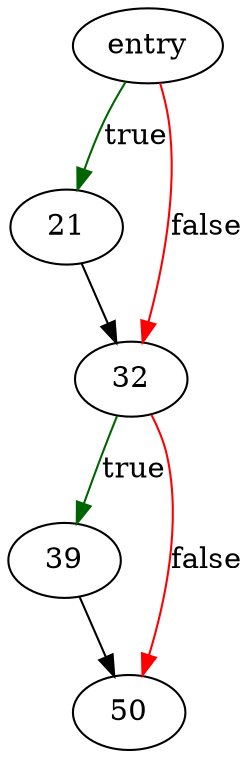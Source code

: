 digraph "invokeProfileCallback" {
	// Node definitions.
	2 [label=entry];
	21;
	32;
	39;
	50;

	// Edge definitions.
	2 -> 21 [
		color=darkgreen
		label=true
	];
	2 -> 32 [
		color=red
		label=false
	];
	21 -> 32;
	32 -> 39 [
		color=darkgreen
		label=true
	];
	32 -> 50 [
		color=red
		label=false
	];
	39 -> 50;
}